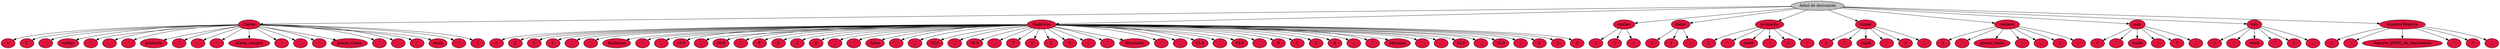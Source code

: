 digraph G {

	arbol[style = filled,fillcolor = gray,fontcolor = black]
	arbol[label = "Árbol de derivación"]
	tipo0[style = filled,fillcolor = crimson,fontcolor = black]
	tipo0[label = "Claves"]
	arbol -> tipo0
	elemento1[style = filled,fillcolor = crimson,fontcolor = black]
	elemento1[label = "="]
	tipo0 -> elemento1
	elemento2[style = filled,fillcolor = crimson,fontcolor = black]
	elemento2[label = "["]
	tipo0 -> elemento2
	elemento3[style = filled,fillcolor = crimson,fontcolor = black]
	elemento3[label = "'"]
	tipo0 -> elemento3
	elemento4[style = filled,fillcolor = crimson,fontcolor = black]
	elemento4[label = "codigo"]
	tipo0 -> elemento4
	elemento5[style = filled,fillcolor = crimson,fontcolor = black]
	elemento5[label = "'"]
	tipo0 -> elemento5
	elemento6[style = filled,fillcolor = crimson,fontcolor = black]
	elemento6[label = ","]
	tipo0 -> elemento6
	elemento7[style = filled,fillcolor = crimson,fontcolor = black]
	elemento7[label = "'"]
	tipo0 -> elemento7
	elemento8[style = filled,fillcolor = crimson,fontcolor = black]
	elemento8[label = "producto"]
	tipo0 -> elemento8
	elemento9[style = filled,fillcolor = crimson,fontcolor = black]
	elemento9[label = "'"]
	tipo0 -> elemento9
	elemento10[style = filled,fillcolor = crimson,fontcolor = black]
	elemento10[label = ","]
	tipo0 -> elemento10
	elemento11[style = filled,fillcolor = crimson,fontcolor = black]
	elemento11[label = "'"]
	tipo0 -> elemento11
	elemento12[style = filled,fillcolor = crimson,fontcolor = black]
	elemento12[label = "precio_compra"]
	tipo0 -> elemento12
	elemento13[style = filled,fillcolor = crimson,fontcolor = black]
	elemento13[label = "'"]
	tipo0 -> elemento13
	elemento14[style = filled,fillcolor = crimson,fontcolor = black]
	elemento14[label = ","]
	tipo0 -> elemento14
	elemento15[style = filled,fillcolor = crimson,fontcolor = black]
	elemento15[label = "'"]
	tipo0 -> elemento15
	elemento16[style = filled,fillcolor = crimson,fontcolor = black]
	elemento16[label = "precio_venta"]
	tipo0 -> elemento16
	elemento17[style = filled,fillcolor = crimson,fontcolor = black]
	elemento17[label = "'"]
	tipo0 -> elemento17
	elemento18[style = filled,fillcolor = crimson,fontcolor = black]
	elemento18[label = ","]
	tipo0 -> elemento18
	elemento19[style = filled,fillcolor = crimson,fontcolor = black]
	elemento19[label = "'"]
	tipo0 -> elemento19
	elemento20[style = filled,fillcolor = crimson,fontcolor = black]
	elemento20[label = "stock"]
	tipo0 -> elemento20
	elemento21[style = filled,fillcolor = crimson,fontcolor = black]
	elemento21[label = "'"]
	tipo0 -> elemento21
	elemento22[style = filled,fillcolor = crimson,fontcolor = black]
	elemento22[label = "]"]
	tipo0 -> elemento22
	tipo1[style = filled,fillcolor = crimson,fontcolor = black]
	tipo1[label = "Registros"]
	arbol -> tipo1
	elemento23[style = filled,fillcolor = crimson,fontcolor = black]
	elemento23[label = "="]
	tipo1 -> elemento23
	elemento24[style = filled,fillcolor = crimson,fontcolor = black]
	elemento24[label = "["]
	tipo1 -> elemento24
	elemento25[style = filled,fillcolor = crimson,fontcolor = black]
	elemento25[label = "{"]
	tipo1 -> elemento25
	elemento26[style = filled,fillcolor = crimson,fontcolor = black]
	elemento26[label = "1"]
	tipo1 -> elemento26
	elemento27[style = filled,fillcolor = crimson,fontcolor = black]
	elemento27[label = ","]
	tipo1 -> elemento27
	elemento28[style = filled,fillcolor = crimson,fontcolor = black]
	elemento28[label = "'"]
	tipo1 -> elemento28
	elemento29[style = filled,fillcolor = crimson,fontcolor = black]
	elemento29[label = "Barbacoa"]
	tipo1 -> elemento29
	elemento30[style = filled,fillcolor = crimson,fontcolor = black]
	elemento30[label = "'"]
	tipo1 -> elemento30
	elemento31[style = filled,fillcolor = crimson,fontcolor = black]
	elemento31[label = ","]
	tipo1 -> elemento31
	elemento32[style = filled,fillcolor = crimson,fontcolor = black]
	elemento32[label = "10.5"]
	tipo1 -> elemento32
	elemento33[style = filled,fillcolor = crimson,fontcolor = black]
	elemento33[label = ","]
	tipo1 -> elemento33
	elemento34[style = filled,fillcolor = crimson,fontcolor = black]
	elemento34[label = "20.0"]
	tipo1 -> elemento34
	elemento35[style = filled,fillcolor = crimson,fontcolor = black]
	elemento35[label = ","]
	tipo1 -> elemento35
	elemento36[style = filled,fillcolor = crimson,fontcolor = black]
	elemento36[label = "6"]
	tipo1 -> elemento36
	elemento37[style = filled,fillcolor = crimson,fontcolor = black]
	elemento37[label = "}"]
	tipo1 -> elemento37
	elemento38[style = filled,fillcolor = crimson,fontcolor = black]
	elemento38[label = "{"]
	tipo1 -> elemento38
	elemento39[style = filled,fillcolor = crimson,fontcolor = black]
	elemento39[label = "2"]
	tipo1 -> elemento39
	elemento40[style = filled,fillcolor = crimson,fontcolor = black]
	elemento40[label = ","]
	tipo1 -> elemento40
	elemento41[style = filled,fillcolor = crimson,fontcolor = black]
	elemento41[label = "'"]
	tipo1 -> elemento41
	elemento42[style = filled,fillcolor = crimson,fontcolor = black]
	elemento42[label = "Salsa"]
	tipo1 -> elemento42
	elemento43[style = filled,fillcolor = crimson,fontcolor = black]
	elemento43[label = "'"]
	tipo1 -> elemento43
	elemento44[style = filled,fillcolor = crimson,fontcolor = black]
	elemento44[label = ","]
	tipo1 -> elemento44
	elemento45[style = filled,fillcolor = crimson,fontcolor = black]
	elemento45[label = "13.0"]
	tipo1 -> elemento45
	elemento46[style = filled,fillcolor = crimson,fontcolor = black]
	elemento46[label = ","]
	tipo1 -> elemento46
	elemento47[style = filled,fillcolor = crimson,fontcolor = black]
	elemento47[label = "16.0"]
	tipo1 -> elemento47
	elemento48[style = filled,fillcolor = crimson,fontcolor = black]
	elemento48[label = ","]
	tipo1 -> elemento48
	elemento49[style = filled,fillcolor = crimson,fontcolor = black]
	elemento49[label = "7"]
	tipo1 -> elemento49
	elemento50[style = filled,fillcolor = crimson,fontcolor = black]
	elemento50[label = "}"]
	tipo1 -> elemento50
	elemento51[style = filled,fillcolor = crimson,fontcolor = black]
	elemento51[label = "{"]
	tipo1 -> elemento51
	elemento52[style = filled,fillcolor = crimson,fontcolor = black]
	elemento52[label = "3"]
	tipo1 -> elemento52
	elemento53[style = filled,fillcolor = crimson,fontcolor = black]
	elemento53[label = ","]
	tipo1 -> elemento53
	elemento54[style = filled,fillcolor = crimson,fontcolor = black]
	elemento54[label = "'"]
	tipo1 -> elemento54
	elemento55[style = filled,fillcolor = crimson,fontcolor = black]
	elemento55[label = "Mayonesa"]
	tipo1 -> elemento55
	elemento56[style = filled,fillcolor = crimson,fontcolor = black]
	elemento56[label = "'"]
	tipo1 -> elemento56
	elemento57[style = filled,fillcolor = crimson,fontcolor = black]
	elemento57[label = ","]
	tipo1 -> elemento57
	elemento58[style = filled,fillcolor = crimson,fontcolor = black]
	elemento58[label = "15.0"]
	tipo1 -> elemento58
	elemento59[style = filled,fillcolor = crimson,fontcolor = black]
	elemento59[label = ","]
	tipo1 -> elemento59
	elemento60[style = filled,fillcolor = crimson,fontcolor = black]
	elemento60[label = "18.0"]
	tipo1 -> elemento60
	elemento61[style = filled,fillcolor = crimson,fontcolor = black]
	elemento61[label = ","]
	tipo1 -> elemento61
	elemento62[style = filled,fillcolor = crimson,fontcolor = black]
	elemento62[label = "8"]
	tipo1 -> elemento62
	elemento63[style = filled,fillcolor = crimson,fontcolor = black]
	elemento63[label = "}"]
	tipo1 -> elemento63
	elemento64[style = filled,fillcolor = crimson,fontcolor = black]
	elemento64[label = "{"]
	tipo1 -> elemento64
	elemento65[style = filled,fillcolor = crimson,fontcolor = black]
	elemento65[label = "4"]
	tipo1 -> elemento65
	elemento66[style = filled,fillcolor = crimson,fontcolor = black]
	elemento66[label = ","]
	tipo1 -> elemento66
	elemento67[style = filled,fillcolor = crimson,fontcolor = black]
	elemento67[label = "'"]
	tipo1 -> elemento67
	elemento68[style = filled,fillcolor = crimson,fontcolor = black]
	elemento68[label = "Mostaza"]
	tipo1 -> elemento68
	elemento69[style = filled,fillcolor = crimson,fontcolor = black]
	elemento69[label = "'"]
	tipo1 -> elemento69
	elemento70[style = filled,fillcolor = crimson,fontcolor = black]
	elemento70[label = ","]
	tipo1 -> elemento70
	elemento71[style = filled,fillcolor = crimson,fontcolor = black]
	elemento71[label = "14.0"]
	tipo1 -> elemento71
	elemento72[style = filled,fillcolor = crimson,fontcolor = black]
	elemento72[label = ","]
	tipo1 -> elemento72
	elemento73[style = filled,fillcolor = crimson,fontcolor = black]
	elemento73[label = "16.0"]
	tipo1 -> elemento73
	elemento74[style = filled,fillcolor = crimson,fontcolor = black]
	elemento74[label = ","]
	tipo1 -> elemento74
	elemento75[style = filled,fillcolor = crimson,fontcolor = black]
	elemento75[label = "4"]
	tipo1 -> elemento75
	elemento76[style = filled,fillcolor = crimson,fontcolor = black]
	elemento76[label = "}"]
	tipo1 -> elemento76
	elemento77[style = filled,fillcolor = crimson,fontcolor = black]
	elemento77[label = "]"]
	tipo1 -> elemento77
	tipo2[style = filled,fillcolor = crimson,fontcolor = black]
	tipo2[label = "conteo"]
	arbol -> tipo2
	elemento78[style = filled,fillcolor = crimson,fontcolor = black]
	elemento78[label = "("]
	tipo2 -> elemento78
	elemento79[style = filled,fillcolor = crimson,fontcolor = black]
	elemento79[label = ")"]
	tipo2 -> elemento79
	elemento80[style = filled,fillcolor = crimson,fontcolor = black]
	elemento80[label = ";"]
	tipo2 -> elemento80
	tipo3[style = filled,fillcolor = crimson,fontcolor = black]
	tipo3[label = "datos"]
	arbol -> tipo3
	elemento81[style = filled,fillcolor = crimson,fontcolor = black]
	elemento81[label = "("]
	tipo3 -> elemento81
	elemento82[style = filled,fillcolor = crimson,fontcolor = black]
	elemento82[label = ")"]
	tipo3 -> elemento82
	elemento83[style = filled,fillcolor = crimson,fontcolor = black]
	elemento83[label = ";"]
	tipo3 -> elemento83
	tipo4[style = filled,fillcolor = crimson,fontcolor = black]
	tipo4[label = "promedio"]
	arbol -> tipo4
	elemento84[style = filled,fillcolor = crimson,fontcolor = black]
	elemento84[label = "("]
	tipo4 -> elemento84
	elemento85[style = filled,fillcolor = crimson,fontcolor = black]
	elemento85[label = "'"]
	tipo4 -> elemento85
	elemento86[style = filled,fillcolor = crimson,fontcolor = black]
	elemento86[label = "stock"]
	tipo4 -> elemento86
	elemento87[style = filled,fillcolor = crimson,fontcolor = black]
	elemento87[label = "'"]
	tipo4 -> elemento87
	elemento88[style = filled,fillcolor = crimson,fontcolor = black]
	elemento88[label = ")"]
	tipo4 -> elemento88
	elemento89[style = filled,fillcolor = crimson,fontcolor = black]
	elemento89[label = ";"]
	tipo4 -> elemento89
	tipo5[style = filled,fillcolor = crimson,fontcolor = black]
	tipo5[label = "sumar"]
	arbol -> tipo5
	elemento90[style = filled,fillcolor = crimson,fontcolor = black]
	elemento90[label = "("]
	tipo5 -> elemento90
	elemento91[style = filled,fillcolor = crimson,fontcolor = black]
	elemento91[label = "'"]
	tipo5 -> elemento91
	elemento92[style = filled,fillcolor = crimson,fontcolor = black]
	elemento92[label = "stock"]
	tipo5 -> elemento92
	elemento93[style = filled,fillcolor = crimson,fontcolor = black]
	elemento93[label = "'"]
	tipo5 -> elemento93
	elemento94[style = filled,fillcolor = crimson,fontcolor = black]
	elemento94[label = ")"]
	tipo5 -> elemento94
	elemento95[style = filled,fillcolor = crimson,fontcolor = black]
	elemento95[label = ";"]
	tipo5 -> elemento95
	tipo6[style = filled,fillcolor = crimson,fontcolor = black]
	tipo6[label = "contarsi"]
	arbol -> tipo6
	elemento96[style = filled,fillcolor = crimson,fontcolor = black]
	elemento96[label = "("]
	tipo6 -> elemento96
	elemento97[style = filled,fillcolor = crimson,fontcolor = black]
	elemento97[label = "'"]
	tipo6 -> elemento97
	elemento98[style = filled,fillcolor = crimson,fontcolor = black]
	elemento98[label = "precio_venta"]
	tipo6 -> elemento98
	elemento99[style = filled,fillcolor = crimson,fontcolor = black]
	elemento99[label = "'"]
	tipo6 -> elemento99
	elemento100[style = filled,fillcolor = crimson,fontcolor = black]
	elemento100[label = ","]
	tipo6 -> elemento100
	elemento101[style = filled,fillcolor = crimson,fontcolor = black]
	elemento101[label = ")"]
	tipo6 -> elemento101
	elemento102[style = filled,fillcolor = crimson,fontcolor = black]
	elemento102[label = ";"]
	tipo6 -> elemento102
	tipo7[style = filled,fillcolor = crimson,fontcolor = black]
	tipo7[label = "max"]
	arbol -> tipo7
	elemento103[style = filled,fillcolor = crimson,fontcolor = black]
	elemento103[label = "("]
	tipo7 -> elemento103
	elemento104[style = filled,fillcolor = crimson,fontcolor = black]
	elemento104[label = "'"]
	tipo7 -> elemento104
	elemento105[style = filled,fillcolor = crimson,fontcolor = black]
	elemento105[label = "stock"]
	tipo7 -> elemento105
	elemento106[style = filled,fillcolor = crimson,fontcolor = black]
	elemento106[label = "'"]
	tipo7 -> elemento106
	elemento107[style = filled,fillcolor = crimson,fontcolor = black]
	elemento107[label = ")"]
	tipo7 -> elemento107
	elemento108[style = filled,fillcolor = crimson,fontcolor = black]
	elemento108[label = ";"]
	tipo7 -> elemento108
	tipo8[style = filled,fillcolor = crimson,fontcolor = black]
	tipo8[label = "min"]
	arbol -> tipo8
	elemento109[style = filled,fillcolor = crimson,fontcolor = black]
	elemento109[label = "("]
	tipo8 -> elemento109
	elemento110[style = filled,fillcolor = crimson,fontcolor = black]
	elemento110[label = "'"]
	tipo8 -> elemento110
	elemento111[style = filled,fillcolor = crimson,fontcolor = black]
	elemento111[label = "stock"]
	tipo8 -> elemento111
	elemento112[style = filled,fillcolor = crimson,fontcolor = black]
	elemento112[label = "'"]
	tipo8 -> elemento112
	elemento113[style = filled,fillcolor = crimson,fontcolor = black]
	elemento113[label = ")"]
	tipo8 -> elemento113
	elemento114[style = filled,fillcolor = crimson,fontcolor = black]
	elemento114[label = ";"]
	tipo8 -> elemento114
	tipo9[style = filled,fillcolor = crimson,fontcolor = black]
	tipo9[label = "exportarReporte"]
	arbol -> tipo9
	elemento115[style = filled,fillcolor = crimson,fontcolor = black]
	elemento115[label = "("]
	tipo9 -> elemento115
	elemento116[style = filled,fillcolor = crimson,fontcolor = black]
	elemento116[label = "'"]
	tipo9 -> elemento116
	elemento117[style = filled,fillcolor = crimson,fontcolor = black]
	elemento117[label = "Reporte_HTML_de_abarroteria"]
	tipo9 -> elemento117
	elemento118[style = filled,fillcolor = crimson,fontcolor = black]
	elemento118[label = "'"]
	tipo9 -> elemento118
	elemento119[style = filled,fillcolor = crimson,fontcolor = black]
	elemento119[label = ")"]
	tipo9 -> elemento119
	elemento120[style = filled,fillcolor = crimson,fontcolor = black]
	elemento120[label = ";"]
	tipo9 -> elemento120
}